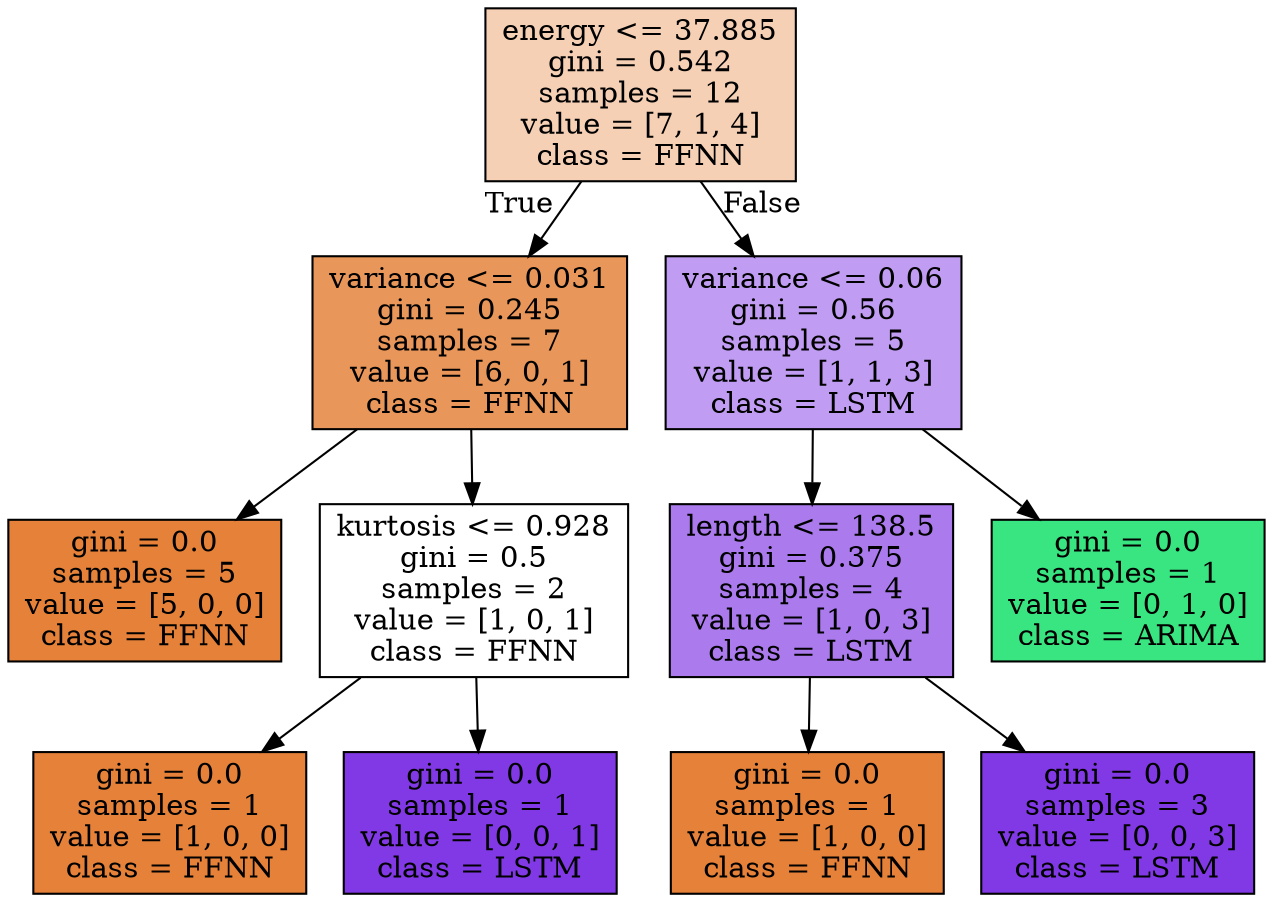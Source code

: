 digraph Tree {
node [shape=box, style="filled", color="black"] ;
0 [label="energy <= 37.885\ngini = 0.542\nsamples = 12\nvalue = [7, 1, 4]\nclass = FFNN", fillcolor="#f5d0b5"] ;
1 [label="variance <= 0.031\ngini = 0.245\nsamples = 7\nvalue = [6, 0, 1]\nclass = FFNN", fillcolor="#e9965a"] ;
0 -> 1 [labeldistance=2.5, labelangle=45, headlabel="True"] ;
2 [label="gini = 0.0\nsamples = 5\nvalue = [5, 0, 0]\nclass = FFNN", fillcolor="#e58139"] ;
1 -> 2 ;
3 [label="kurtosis <= 0.928\ngini = 0.5\nsamples = 2\nvalue = [1, 0, 1]\nclass = FFNN", fillcolor="#ffffff"] ;
1 -> 3 ;
4 [label="gini = 0.0\nsamples = 1\nvalue = [1, 0, 0]\nclass = FFNN", fillcolor="#e58139"] ;
3 -> 4 ;
5 [label="gini = 0.0\nsamples = 1\nvalue = [0, 0, 1]\nclass = LSTM", fillcolor="#8139e5"] ;
3 -> 5 ;
6 [label="variance <= 0.06\ngini = 0.56\nsamples = 5\nvalue = [1, 1, 3]\nclass = LSTM", fillcolor="#c09cf2"] ;
0 -> 6 [labeldistance=2.5, labelangle=-45, headlabel="False"] ;
7 [label="length <= 138.5\ngini = 0.375\nsamples = 4\nvalue = [1, 0, 3]\nclass = LSTM", fillcolor="#ab7bee"] ;
6 -> 7 ;
8 [label="gini = 0.0\nsamples = 1\nvalue = [1, 0, 0]\nclass = FFNN", fillcolor="#e58139"] ;
7 -> 8 ;
9 [label="gini = 0.0\nsamples = 3\nvalue = [0, 0, 3]\nclass = LSTM", fillcolor="#8139e5"] ;
7 -> 9 ;
10 [label="gini = 0.0\nsamples = 1\nvalue = [0, 1, 0]\nclass = ARIMA", fillcolor="#39e581"] ;
6 -> 10 ;
}